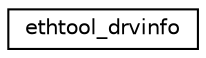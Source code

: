 digraph G
{
  edge [fontname="Helvetica",fontsize="10",labelfontname="Helvetica",labelfontsize="10"];
  node [fontname="Helvetica",fontsize="10",shape=record];
  rankdir="LR";
  Node1 [label="ethtool_drvinfo",height=0.2,width=0.4,color="black", fillcolor="white", style="filled",URL="$structethtool__drvinfo.html"];
}
